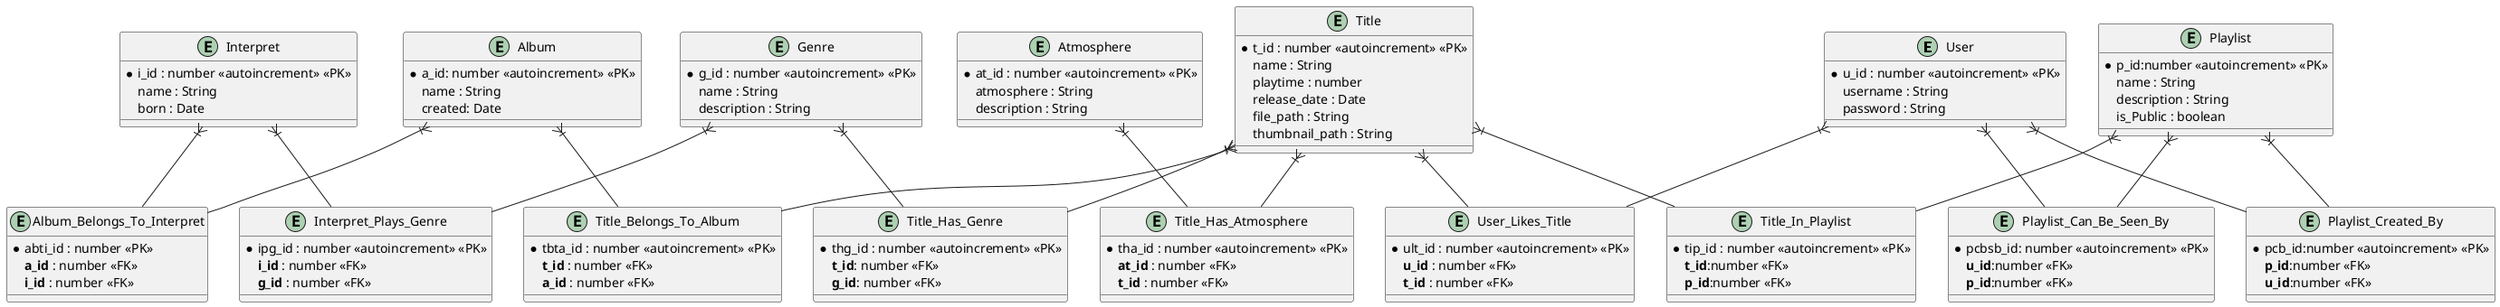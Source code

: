 @startuml
entity User{
    * u_id : number <<autoincrement>> <<PK>>
    username : String
    password : String
}

entity User_Likes_Title{
    * ult_id : number <<autoincrement>> <<PK>>
    **u_id** : number <<FK>>
    **t_id** : number <<FK>>
}

entity Title{
    * t_id : number <<autoincrement>> <<PK>>
    name : String
    playtime : number
    release_date : Date
    file_path : String
    thumbnail_path : String
}

entity Title_Belongs_To_Album{
    * tbta_id : number <<autoincrement>> <<PK>>
    **t_id** : number <<FK>>
    **a_id** : number <<FK>>
}

entity Album{
    * a_id: number <<autoincrement>> <<PK>>
    name : String
    created: Date

}

entity Album_Belongs_To_Interpret{
    * abti_id : number <<PK>>
    **a_id** : number <<FK>>
    **i_id** : number <<FK>>
}

entity Interpret{
    * i_id : number <<autoincrement>> <<PK>>
    name : String
    born : Date
}

entity Genre{
    * g_id : number <<autoincrement>> <<PK>>
    name : String
    description : String
}

entity Interpret_Plays_Genre{
    * ipg_id : number <<autoincrement>> <<PK>>
    **i_id** : number <<FK>>
    **g_id** : number <<FK>>
}

entity Atmosphere{
    * at_id : number <<autoincrement>> <<PK>>
    atmosphere : String
    description : String
}

entity Title_Has_Atmosphere{
    * tha_id : number <<autoincrement>> <<PK>>
    **at_id** : number <<FK>>
    **t_id** : number <<FK>>
}

entity Title_Has_Genre{
    * thg_id : number <<autoincrement>> <<PK>>
    **t_id**: number <<FK>>
    **g_id**: number <<FK>>
}

entity Playlist{
    * p_id:number <<autoincrement>> <<PK>>
    name : String
    description : String
    is_Public : boolean
}

entity Playlist_Created_By{
    * pcb_id:number <<autoincrement>> <<PK>>
    **p_id**:number <<FK>>
    **u_id**:number <<FK>>
}

entity Title_In_Playlist{
    * tip_id : number <<autoincrement>> <<PK>>
    **t_id**:number <<FK>>
    **p_id**:number <<FK>>
}

entity Playlist_Can_Be_Seen_By{
    * pcbsb_id: number <<autoincrement>> <<PK>>
    **u_id**:number <<FK>>
    **p_id**:number <<FK>>
}

User 	}|-- User_Likes_Title
Title 	}|-- User_Likes_Title

Album 	}|-- Title_Belongs_To_Album
Title 	}|-- Title_Belongs_To_Album

Album }|-- Album_Belongs_To_Interpret
Interpret }|-- Album_Belongs_To_Interpret

Genre }|-- Interpret_Plays_Genre
Interpret }|-- Interpret_Plays_Genre

Atmosphere }|-- Title_Has_Atmosphere
Title }|-- Title_Has_Atmosphere

Playlist }|-- Playlist_Created_By
User }|-- Playlist_Created_By

Title }|-- Title_Has_Genre
Genre }|-- Title_Has_Genre

Title }|-- Title_In_Playlist
Playlist }|-- Title_In_Playlist

Playlist }|-- Playlist_Can_Be_Seen_By
User }|-- Playlist_Can_Be_Seen_By

@enduml